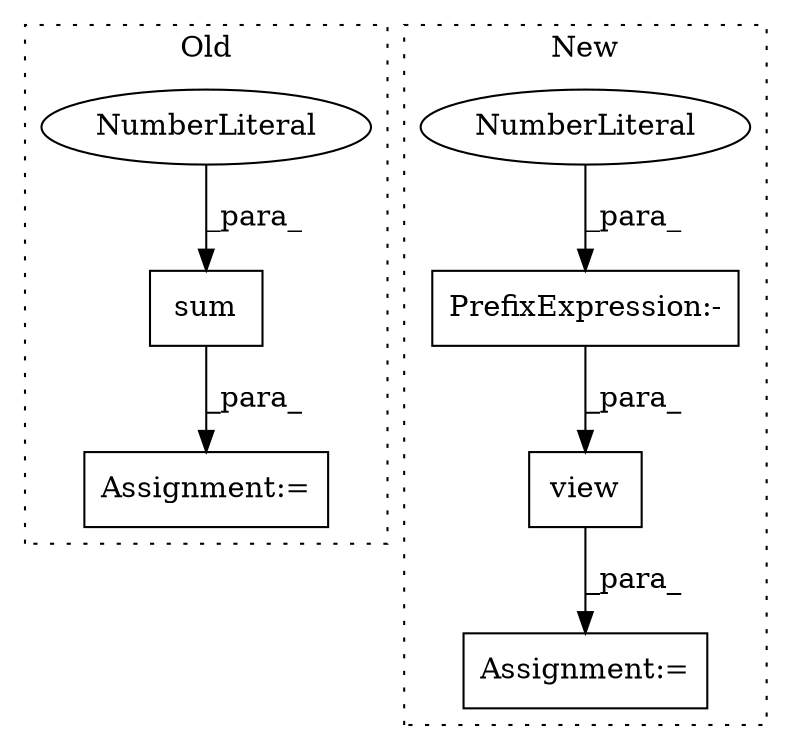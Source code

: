digraph G {
subgraph cluster0 {
1 [label="sum" a="32" s="672,681" l="4,1" shape="box"];
4 [label="Assignment:=" a="7" s="671" l="1" shape="box"];
7 [label="NumberLiteral" a="34" s="680" l="1" shape="ellipse"];
label = "Old";
style="dotted";
}
subgraph cluster1 {
2 [label="view" a="32" s="717,726" l="5,1" shape="box"];
3 [label="Assignment:=" a="7" s="907" l="2" shape="box"];
5 [label="PrefixExpression:-" a="38" s="722" l="1" shape="box"];
6 [label="NumberLiteral" a="34" s="723" l="1" shape="ellipse"];
label = "New";
style="dotted";
}
1 -> 4 [label="_para_"];
2 -> 3 [label="_para_"];
5 -> 2 [label="_para_"];
6 -> 5 [label="_para_"];
7 -> 1 [label="_para_"];
}